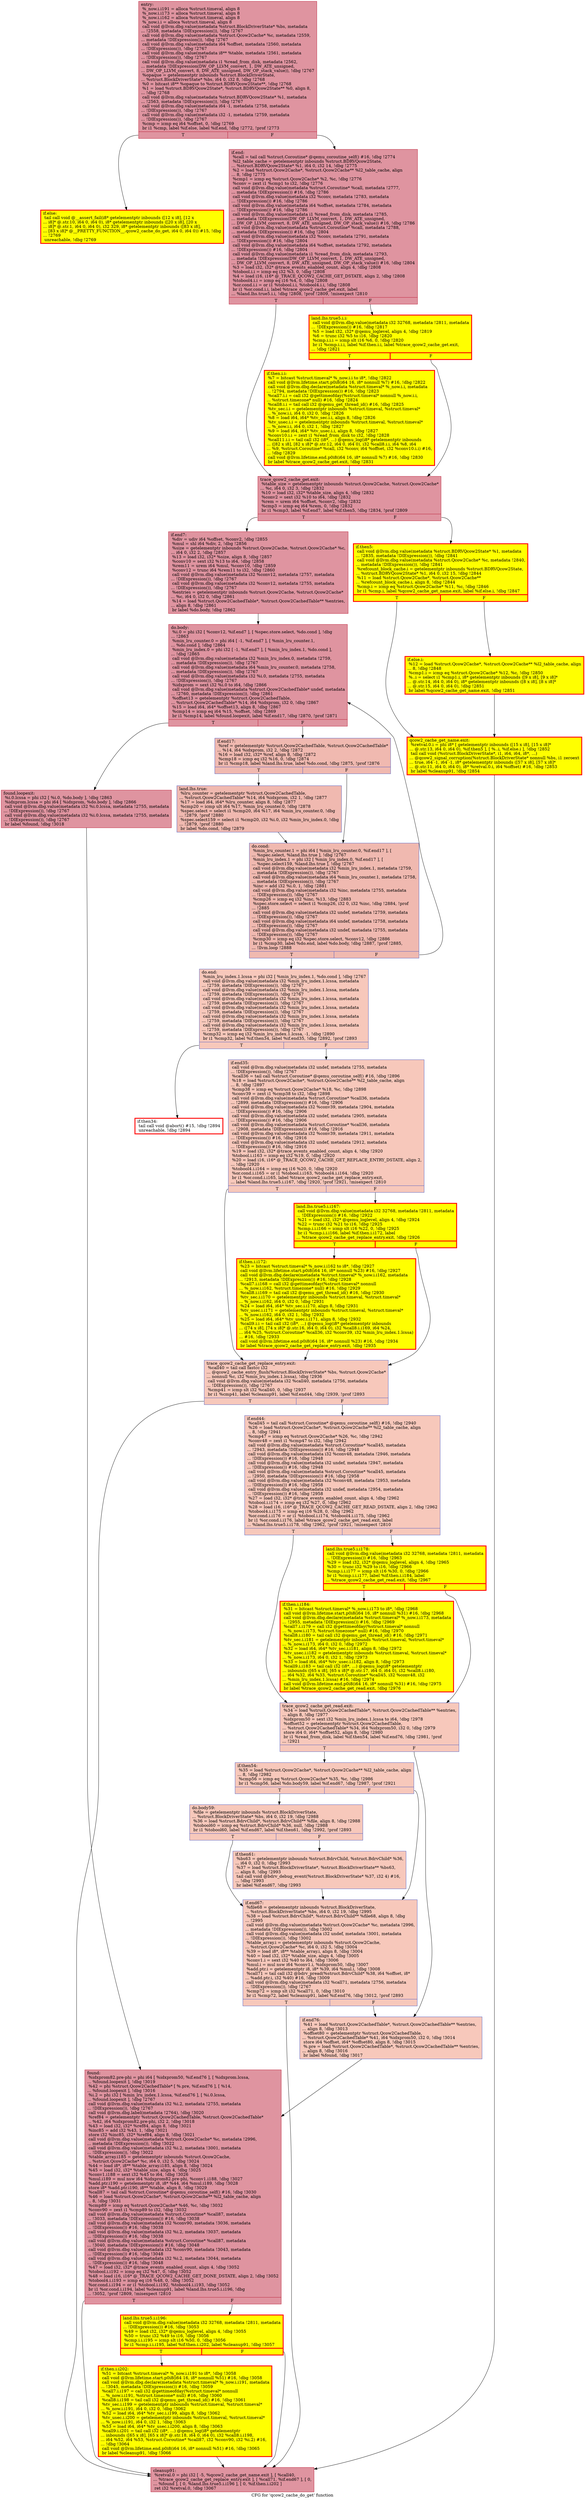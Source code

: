 digraph "CFG for 'qcow2_cache_do_get' function" {
	label="CFG for 'qcow2_cache_do_get' function";

	Node0x560add4b7c40 [shape=record,color="#b70d28ff", style=filled, fillcolor="#b70d2870",label="{entry:\l  %_now.i.i191 = alloca %struct.timeval, align 8\l  %_now.i.i173 = alloca %struct.timeval, align 8\l  %_now.i.i162 = alloca %struct.timeval, align 8\l  %_now.i.i = alloca %struct.timeval, align 8\l  call void @llvm.dbg.value(metadata %struct.BlockDriverState* %bs, metadata\l... !2558, metadata !DIExpression()), !dbg !2767\l  call void @llvm.dbg.value(metadata %struct.Qcow2Cache* %c, metadata !2559,\l... metadata !DIExpression()), !dbg !2767\l  call void @llvm.dbg.value(metadata i64 %offset, metadata !2560, metadata\l... !DIExpression()), !dbg !2767\l  call void @llvm.dbg.value(metadata i8** %table, metadata !2561, metadata\l... !DIExpression()), !dbg !2767\l  call void @llvm.dbg.value(metadata i1 %read_from_disk, metadata !2562,\l... metadata !DIExpression(DW_OP_LLVM_convert, 1, DW_ATE_unsigned,\l... DW_OP_LLVM_convert, 8, DW_ATE_unsigned, DW_OP_stack_value)), !dbg !2767\l  %opaque = getelementptr inbounds %struct.BlockDriverState,\l... %struct.BlockDriverState* %bs, i64 0, i32 8, !dbg !2768\l  %0 = bitcast i8** %opaque to %struct.BDRVQcow2State**, !dbg !2768\l  %1 = load %struct.BDRVQcow2State*, %struct.BDRVQcow2State** %0, align 8,\l... !dbg !2768\l  call void @llvm.dbg.value(metadata %struct.BDRVQcow2State* %1, metadata\l... !2563, metadata !DIExpression()), !dbg !2767\l  call void @llvm.dbg.value(metadata i64 -1, metadata !2758, metadata\l... !DIExpression()), !dbg !2767\l  call void @llvm.dbg.value(metadata i32 -1, metadata !2759, metadata\l... !DIExpression()), !dbg !2767\l  %cmp = icmp eq i64 %offset, 0, !dbg !2769\l  br i1 %cmp, label %if.else, label %if.end, !dbg !2772, !prof !2773\l|{<s0>T|<s1>F}}"];
	Node0x560add4b7c40:s0 -> Node0x560add47fac0;
	Node0x560add4b7c40:s1 -> Node0x560add47fa50;
	Node0x560add47fac0 [shape=record,penwidth=3.0, style="filled", color="red", fillcolor="yellow",label="{if.else:                                          \l  tail call void @__assert_fail(i8* getelementptr inbounds ([12 x i8], [12 x\l... i8]* @.str.10, i64 0, i64 0), i8* getelementptr inbounds ([20 x i8], [20 x\l... i8]* @.str.1, i64 0, i64 0), i32 329, i8* getelementptr inbounds ([83 x i8],\l... [83 x i8]* @__PRETTY_FUNCTION__.qcow2_cache_do_get, i64 0, i64 0)) #15, !dbg\l... !2769\l  unreachable, !dbg !2769\l}"];
	Node0x560add47fa50 [shape=record,color="#b70d28ff", style=filled, fillcolor="#b70d2870",label="{if.end:                                           \l  %call = tail call %struct.Coroutine* @qemu_coroutine_self() #16, !dbg !2774\l  %l2_table_cache = getelementptr inbounds %struct.BDRVQcow2State,\l... %struct.BDRVQcow2State* %1, i64 0, i32 14, !dbg !2775\l  %2 = load %struct.Qcow2Cache*, %struct.Qcow2Cache** %l2_table_cache, align\l... 8, !dbg !2775\l  %cmp1 = icmp eq %struct.Qcow2Cache* %2, %c, !dbg !2776\l  %conv = zext i1 %cmp1 to i32, !dbg !2776\l  call void @llvm.dbg.value(metadata %struct.Coroutine* %call, metadata !2777,\l... metadata !DIExpression()) #16, !dbg !2786\l  call void @llvm.dbg.value(metadata i32 %conv, metadata !2783, metadata\l... !DIExpression()) #16, !dbg !2786\l  call void @llvm.dbg.value(metadata i64 %offset, metadata !2784, metadata\l... !DIExpression()) #16, !dbg !2786\l  call void @llvm.dbg.value(metadata i1 %read_from_disk, metadata !2785,\l... metadata !DIExpression(DW_OP_LLVM_convert, 1, DW_ATE_unsigned,\l... DW_OP_LLVM_convert, 8, DW_ATE_unsigned, DW_OP_stack_value)) #16, !dbg !2786\l  call void @llvm.dbg.value(metadata %struct.Coroutine* %call, metadata !2788,\l... metadata !DIExpression()) #16, !dbg !2804\l  call void @llvm.dbg.value(metadata i32 %conv, metadata !2791, metadata\l... !DIExpression()) #16, !dbg !2804\l  call void @llvm.dbg.value(metadata i64 %offset, metadata !2792, metadata\l... !DIExpression()) #16, !dbg !2804\l  call void @llvm.dbg.value(metadata i1 %read_from_disk, metadata !2793,\l... metadata !DIExpression(DW_OP_LLVM_convert, 1, DW_ATE_unsigned,\l... DW_OP_LLVM_convert, 8, DW_ATE_unsigned, DW_OP_stack_value)) #16, !dbg !2804\l  %3 = load i32, i32* @trace_events_enabled_count, align 4, !dbg !2808\l  %tobool.i.i = icmp eq i32 %3, 0, !dbg !2808\l  %4 = load i16, i16* @_TRACE_QCOW2_CACHE_GET_DSTATE, align 2, !dbg !2808\l  %tobool4.i.i = icmp eq i16 %4, 0, !dbg !2808\l  %or.cond.i.i = or i1 %tobool.i.i, %tobool4.i.i, !dbg !2808\l  br i1 %or.cond.i.i, label %trace_qcow2_cache_get.exit, label\l... %land.lhs.true5.i.i, !dbg !2808, !prof !2809, !misexpect !2810\l|{<s0>T|<s1>F}}"];
	Node0x560add47fa50:s0 -> Node0x560add4e6ab0;
	Node0x560add47fa50:s1 -> Node0x560add4ea830;
	Node0x560add4ea830 [shape=record,penwidth=3.0, style="filled", color="red", fillcolor="yellow",label="{land.lhs.true5.i.i:                               \l  call void @llvm.dbg.value(metadata i32 32768, metadata !2811, metadata\l... !DIExpression()) #16, !dbg !2817\l  %5 = load i32, i32* @qemu_loglevel, align 4, !dbg !2819\l  %6 = trunc i32 %5 to i16, !dbg !2820\l  %cmp.i.i.i = icmp slt i16 %6, 0, !dbg !2820\l  br i1 %cmp.i.i.i, label %if.then.i.i, label %trace_qcow2_cache_get.exit,\l... !dbg !2821\l|{<s0>T|<s1>F}}"];
	Node0x560add4ea830:s0 -> Node0x560add4e4f70;
	Node0x560add4ea830:s1 -> Node0x560add4e6ab0;
	Node0x560add4e4f70 [shape=record,penwidth=3.0, style="filled", color="red", fillcolor="yellow",label="{if.then.i.i:                                      \l  %7 = bitcast %struct.timeval* %_now.i.i to i8*, !dbg !2822\l  call void @llvm.lifetime.start.p0i8(i64 16, i8* nonnull %7) #16, !dbg !2822\l  call void @llvm.dbg.declare(metadata %struct.timeval* %_now.i.i, metadata\l... !2794, metadata !DIExpression()) #16, !dbg !2823\l  %call7.i.i = call i32 @gettimeofday(%struct.timeval* nonnull %_now.i.i,\l... %struct.timezone* null) #16, !dbg !2824\l  %call8.i.i = tail call i32 @qemu_get_thread_id() #16, !dbg !2825\l  %tv_sec.i.i = getelementptr inbounds %struct.timeval, %struct.timeval*\l... %_now.i.i, i64 0, i32 0, !dbg !2826\l  %8 = load i64, i64* %tv_sec.i.i, align 8, !dbg !2826\l  %tv_usec.i.i = getelementptr inbounds %struct.timeval, %struct.timeval*\l... %_now.i.i, i64 0, i32 1, !dbg !2827\l  %9 = load i64, i64* %tv_usec.i.i, align 8, !dbg !2827\l  %conv10.i.i = zext i1 %read_from_disk to i32, !dbg !2828\l  %call11.i.i = tail call i32 (i8*, ...) @qemu_log(i8* getelementptr inbounds\l... ([82 x i8], [82 x i8]* @.str.12, i64 0, i64 0), i32 %call8.i.i, i64 %8, i64\l... %9, %struct.Coroutine* %call, i32 %conv, i64 %offset, i32 %conv10.i.i) #16,\l... !dbg !2829\l  call void @llvm.lifetime.end.p0i8(i64 16, i8* nonnull %7) #16, !dbg !2830\l  br label %trace_qcow2_cache_get.exit, !dbg !2831\l}"];
	Node0x560add4e4f70 -> Node0x560add4e6ab0;
	Node0x560add4e6ab0 [shape=record,color="#b70d28ff", style=filled, fillcolor="#b70d2870",label="{trace_qcow2_cache_get.exit:                       \l  %table_size = getelementptr inbounds %struct.Qcow2Cache, %struct.Qcow2Cache*\l... %c, i64 0, i32 3, !dbg !2832\l  %10 = load i32, i32* %table_size, align 4, !dbg !2832\l  %conv2 = sext i32 %10 to i64, !dbg !2832\l  %rem = urem i64 %offset, %conv2, !dbg !2832\l  %cmp3 = icmp eq i64 %rem, 0, !dbg !2832\l  br i1 %cmp3, label %if.end7, label %if.then5, !dbg !2834, !prof !2809\l|{<s0>T|<s1>F}}"];
	Node0x560add4e6ab0:s0 -> Node0x560add4802f0;
	Node0x560add4e6ab0:s1 -> Node0x560add2659c0;
	Node0x560add2659c0 [shape=record,penwidth=3.0, style="filled", color="red", fillcolor="yellow",label="{if.then5:                                         \l  call void @llvm.dbg.value(metadata %struct.BDRVQcow2State* %1, metadata\l... !2835, metadata !DIExpression()), !dbg !2841\l  call void @llvm.dbg.value(metadata %struct.Qcow2Cache* %c, metadata !2840,\l... metadata !DIExpression()), !dbg !2841\l  %refcount_block_cache.i = getelementptr inbounds %struct.BDRVQcow2State,\l... %struct.BDRVQcow2State* %1, i64 0, i32 15, !dbg !2844\l  %11 = load %struct.Qcow2Cache*, %struct.Qcow2Cache**\l... %refcount_block_cache.i, align 8, !dbg !2844\l  %cmp.i = icmp eq %struct.Qcow2Cache* %11, %c, !dbg !2846\l  br i1 %cmp.i, label %qcow2_cache_get_name.exit, label %if.else.i, !dbg !2847\l|{<s0>T|<s1>F}}"];
	Node0x560add2659c0:s0 -> Node0x560add4eb180;
	Node0x560add2659c0:s1 -> Node0x560add4612e0;
	Node0x560add4612e0 [shape=record,penwidth=3.0, style="filled", color="red", fillcolor="yellow",label="{if.else.i:                                        \l  %12 = load %struct.Qcow2Cache*, %struct.Qcow2Cache** %l2_table_cache, align\l... 8, !dbg !2848\l  %cmp1.i = icmp eq %struct.Qcow2Cache* %12, %c, !dbg !2850\l  %..i = select i1 %cmp1.i, i8* getelementptr inbounds ([9 x i8], [9 x i8]*\l... @.str.14, i64 0, i64 0), i8* getelementptr inbounds ([8 x i8], [8 x i8]*\l... @.str.15, i64 0, i64 0), !dbg !2851\l  br label %qcow2_cache_get_name.exit, !dbg !2851\l}"];
	Node0x560add4612e0 -> Node0x560add4eb180;
	Node0x560add4eb180 [shape=record,penwidth=3.0, style="filled", color="red", fillcolor="yellow",label="{qcow2_cache_get_name.exit:                        \l  %retval.0.i = phi i8* [ getelementptr inbounds ([15 x i8], [15 x i8]*\l... @.str.13, i64 0, i64 0), %if.then5 ], [ %..i, %if.else.i ], !dbg !2852\l  tail call void (%struct.BlockDriverState*, i1, i64, i64, i8*, ...)\l... @qcow2_signal_corruption(%struct.BlockDriverState* nonnull %bs, i1 zeroext\l... true, i64 -1, i64 -1, i8* getelementptr inbounds ([57 x i8], [57 x i8]*\l... @.str.11, i64 0, i64 0), i8* %retval.0.i, i64 %offset) #16, !dbg !2853\l  br label %cleanup91, !dbg !2854\l}"];
	Node0x560add4eb180 -> Node0x560adcef7bd0;
	Node0x560add4802f0 [shape=record,color="#b70d28ff", style=filled, fillcolor="#b70d2870",label="{if.end7:                                          \l  %div = udiv i64 %offset, %conv2, !dbg !2855\l  %mul = shl i64 %div, 2, !dbg !2856\l  %size = getelementptr inbounds %struct.Qcow2Cache, %struct.Qcow2Cache* %c,\l... i64 0, i32 2, !dbg !2857\l  %13 = load i32, i32* %size, align 8, !dbg !2857\l  %conv10 = sext i32 %13 to i64, !dbg !2858\l  %rem11 = urem i64 %mul, %conv10, !dbg !2859\l  %conv12 = trunc i64 %rem11 to i32, !dbg !2860\l  call void @llvm.dbg.value(metadata i32 %conv12, metadata !2757, metadata\l... !DIExpression()), !dbg !2767\l  call void @llvm.dbg.value(metadata i32 %conv12, metadata !2755, metadata\l... !DIExpression()), !dbg !2767\l  %entries = getelementptr inbounds %struct.Qcow2Cache, %struct.Qcow2Cache*\l... %c, i64 0, i32 0, !dbg !2861\l  %14 = load %struct.Qcow2CachedTable*, %struct.Qcow2CachedTable** %entries,\l... align 8, !dbg !2861\l  br label %do.body, !dbg !2862\l}"];
	Node0x560add4802f0 -> Node0x560add483760;
	Node0x560add483760 [shape=record,color="#b70d28ff", style=filled, fillcolor="#b70d2870",label="{do.body:                                          \l  %i.0 = phi i32 [ %conv12, %if.end7 ], [ %spec.store.select, %do.cond ], !dbg\l... !2863\l  %min_lru_counter.0 = phi i64 [ -1, %if.end7 ], [ %min_lru_counter.1,\l... %do.cond ], !dbg !2864\l  %min_lru_index.0 = phi i32 [ -1, %if.end7 ], [ %min_lru_index.1, %do.cond ],\l... !dbg !2865\l  call void @llvm.dbg.value(metadata i32 %min_lru_index.0, metadata !2759,\l... metadata !DIExpression()), !dbg !2767\l  call void @llvm.dbg.value(metadata i64 %min_lru_counter.0, metadata !2758,\l... metadata !DIExpression()), !dbg !2767\l  call void @llvm.dbg.value(metadata i32 %i.0, metadata !2755, metadata\l... !DIExpression()), !dbg !2767\l  %idxprom = sext i32 %i.0 to i64, !dbg !2866\l  call void @llvm.dbg.value(metadata %struct.Qcow2CachedTable* undef, metadata\l... !2760, metadata !DIExpression()), !dbg !2861\l  %offset13 = getelementptr %struct.Qcow2CachedTable,\l... %struct.Qcow2CachedTable* %14, i64 %idxprom, i32 0, !dbg !2867\l  %15 = load i64, i64* %offset13, align 8, !dbg !2867\l  %cmp14 = icmp eq i64 %15, %offset, !dbg !2869\l  br i1 %cmp14, label %found.loopexit, label %if.end17, !dbg !2870, !prof !2871\l|{<s0>T|<s1>F}}"];
	Node0x560add483760:s0 -> Node0x560add612fc0;
	Node0x560add483760:s1 -> Node0x560add4cb150;
	Node0x560add4cb150 [shape=record,color="#3d50c3ff", style=filled, fillcolor="#de614d70",label="{if.end17:                                         \l  %ref = getelementptr %struct.Qcow2CachedTable, %struct.Qcow2CachedTable*\l... %14, i64 %idxprom, i32 2, !dbg !2872\l  %16 = load i32, i32* %ref, align 8, !dbg !2872\l  %cmp18 = icmp eq i32 %16, 0, !dbg !2874\l  br i1 %cmp18, label %land.lhs.true, label %do.cond, !dbg !2875, !prof !2876\l|{<s0>T|<s1>F}}"];
	Node0x560add4cb150:s0 -> Node0x560add4cc1e0;
	Node0x560add4cb150:s1 -> Node0x560add4836f0;
	Node0x560add4cc1e0 [shape=record,color="#3d50c3ff", style=filled, fillcolor="#de614d70",label="{land.lhs.true:                                    \l  %lru_counter = getelementptr %struct.Qcow2CachedTable,\l... %struct.Qcow2CachedTable* %14, i64 %idxprom, i32 1, !dbg !2877\l  %17 = load i64, i64* %lru_counter, align 8, !dbg !2877\l  %cmp20 = icmp ult i64 %17, %min_lru_counter.0, !dbg !2878\l  %spec.select = select i1 %cmp20, i64 %17, i64 %min_lru_counter.0, !dbg\l... !2879, !prof !2880\l  %spec.select159 = select i1 %cmp20, i32 %i.0, i32 %min_lru_index.0, !dbg\l... !2879, !prof !2880\l  br label %do.cond, !dbg !2879\l}"];
	Node0x560add4cc1e0 -> Node0x560add4836f0;
	Node0x560add4836f0 [shape=record,color="#3d50c3ff", style=filled, fillcolor="#de614d70",label="{do.cond:                                          \l  %min_lru_counter.1 = phi i64 [ %min_lru_counter.0, %if.end17 ], [\l... %spec.select, %land.lhs.true ], !dbg !2767\l  %min_lru_index.1 = phi i32 [ %min_lru_index.0, %if.end17 ], [\l... %spec.select159, %land.lhs.true ], !dbg !2767\l  call void @llvm.dbg.value(metadata i32 %min_lru_index.1, metadata !2759,\l... metadata !DIExpression()), !dbg !2767\l  call void @llvm.dbg.value(metadata i64 %min_lru_counter.1, metadata !2758,\l... metadata !DIExpression()), !dbg !2767\l  %inc = add i32 %i.0, 1, !dbg !2881\l  call void @llvm.dbg.value(metadata i32 %inc, metadata !2755, metadata\l... !DIExpression()), !dbg !2767\l  %cmp26 = icmp eq i32 %inc, %13, !dbg !2883\l  %spec.store.select = select i1 %cmp26, i32 0, i32 %inc, !dbg !2884, !prof\l... !2885\l  call void @llvm.dbg.value(metadata i32 undef, metadata !2759, metadata\l... !DIExpression()), !dbg !2767\l  call void @llvm.dbg.value(metadata i64 undef, metadata !2758, metadata\l... !DIExpression()), !dbg !2767\l  call void @llvm.dbg.value(metadata i32 undef, metadata !2755, metadata\l... !DIExpression()), !dbg !2767\l  %cmp30 = icmp eq i32 %spec.store.select, %conv12, !dbg !2886\l  br i1 %cmp30, label %do.end, label %do.body, !dbg !2887, !prof !2885,\l... !llvm.loop !2888\l|{<s0>T|<s1>F}}"];
	Node0x560add4836f0:s0 -> Node0x560add481e60;
	Node0x560add4836f0:s1 -> Node0x560add483760;
	Node0x560add481e60 [shape=record,color="#3d50c3ff", style=filled, fillcolor="#ed836670",label="{do.end:                                           \l  %min_lru_index.1.lcssa = phi i32 [ %min_lru_index.1, %do.cond ], !dbg !2767\l  call void @llvm.dbg.value(metadata i32 %min_lru_index.1.lcssa, metadata\l... !2759, metadata !DIExpression()), !dbg !2767\l  call void @llvm.dbg.value(metadata i32 %min_lru_index.1.lcssa, metadata\l... !2759, metadata !DIExpression()), !dbg !2767\l  call void @llvm.dbg.value(metadata i32 %min_lru_index.1.lcssa, metadata\l... !2759, metadata !DIExpression()), !dbg !2767\l  call void @llvm.dbg.value(metadata i32 %min_lru_index.1.lcssa, metadata\l... !2759, metadata !DIExpression()), !dbg !2767\l  call void @llvm.dbg.value(metadata i32 %min_lru_index.1.lcssa, metadata\l... !2759, metadata !DIExpression()), !dbg !2767\l  call void @llvm.dbg.value(metadata i32 %min_lru_index.1.lcssa, metadata\l... !2759, metadata !DIExpression()), !dbg !2767\l  %cmp32 = icmp eq i32 %min_lru_index.1.lcssa, -1, !dbg !2890\l  br i1 %cmp32, label %if.then34, label %if.end35, !dbg !2892, !prof !2893\l|{<s0>T|<s1>F}}"];
	Node0x560add481e60:s0 -> Node0x560add4ce960;
	Node0x560add481e60:s1 -> Node0x560add4ce9b0;
	Node0x560add4ce960 [shape=record,penwidth=3.0, color="red",label="{if.then34:                                        \l  tail call void @abort() #15, !dbg !2894\l  unreachable, !dbg !2894\l}"];
	Node0x560add4ce9b0 [shape=record,color="#3d50c3ff", style=filled, fillcolor="#ed836670",label="{if.end35:                                         \l  call void @llvm.dbg.value(metadata i32 undef, metadata !2755, metadata\l... !DIExpression()), !dbg !2767\l  %call36 = tail call %struct.Coroutine* @qemu_coroutine_self() #16, !dbg !2896\l  %18 = load %struct.Qcow2Cache*, %struct.Qcow2Cache** %l2_table_cache, align\l... 8, !dbg !2897\l  %cmp38 = icmp eq %struct.Qcow2Cache* %18, %c, !dbg !2898\l  %conv39 = zext i1 %cmp38 to i32, !dbg !2898\l  call void @llvm.dbg.value(metadata %struct.Coroutine* %call36, metadata\l... !2899, metadata !DIExpression()) #16, !dbg !2906\l  call void @llvm.dbg.value(metadata i32 %conv39, metadata !2904, metadata\l... !DIExpression()) #16, !dbg !2906\l  call void @llvm.dbg.value(metadata i32 undef, metadata !2905, metadata\l... !DIExpression()) #16, !dbg !2906\l  call void @llvm.dbg.value(metadata %struct.Coroutine* %call36, metadata\l... !2908, metadata !DIExpression()) #16, !dbg !2916\l  call void @llvm.dbg.value(metadata i32 %conv39, metadata !2911, metadata\l... !DIExpression()) #16, !dbg !2916\l  call void @llvm.dbg.value(metadata i32 undef, metadata !2912, metadata\l... !DIExpression()) #16, !dbg !2916\l  %19 = load i32, i32* @trace_events_enabled_count, align 4, !dbg !2920\l  %tobool.i.i163 = icmp eq i32 %19, 0, !dbg !2920\l  %20 = load i16, i16* @_TRACE_QCOW2_CACHE_GET_REPLACE_ENTRY_DSTATE, align 2,\l... !dbg !2920\l  %tobool4.i.i164 = icmp eq i16 %20, 0, !dbg !2920\l  %or.cond.i.i165 = or i1 %tobool.i.i163, %tobool4.i.i164, !dbg !2920\l  br i1 %or.cond.i.i165, label %trace_qcow2_cache_get_replace_entry.exit,\l... label %land.lhs.true5.i.i167, !dbg !2920, !prof !2921, !misexpect !2810\l|{<s0>T|<s1>F}}"];
	Node0x560add4ce9b0:s0 -> Node0x560add266510;
	Node0x560add4ce9b0:s1 -> Node0x560add4dde50;
	Node0x560add4dde50 [shape=record,penwidth=3.0, style="filled", color="red", fillcolor="yellow",label="{land.lhs.true5.i.i167:                            \l  call void @llvm.dbg.value(metadata i32 32768, metadata !2811, metadata\l... !DIExpression()) #16, !dbg !2922\l  %21 = load i32, i32* @qemu_loglevel, align 4, !dbg !2924\l  %22 = trunc i32 %21 to i16, !dbg !2925\l  %cmp.i.i.i166 = icmp slt i16 %22, 0, !dbg !2925\l  br i1 %cmp.i.i.i166, label %if.then.i.i172, label\l... %trace_qcow2_cache_get_replace_entry.exit, !dbg !2926\l|{<s0>T|<s1>F}}"];
	Node0x560add4dde50:s0 -> Node0x560add266b50;
	Node0x560add4dde50:s1 -> Node0x560add266510;
	Node0x560add266b50 [shape=record,penwidth=3.0, style="filled", color="red", fillcolor="yellow",label="{if.then.i.i172:                                   \l  %23 = bitcast %struct.timeval* %_now.i.i162 to i8*, !dbg !2927\l  call void @llvm.lifetime.start.p0i8(i64 16, i8* nonnull %23) #16, !dbg !2927\l  call void @llvm.dbg.declare(metadata %struct.timeval* %_now.i.i162, metadata\l... !2913, metadata !DIExpression()) #16, !dbg !2928\l  %call7.i.i168 = call i32 @gettimeofday(%struct.timeval* nonnull\l... %_now.i.i162, %struct.timezone* null) #16, !dbg !2929\l  %call8.i.i169 = tail call i32 @qemu_get_thread_id() #16, !dbg !2930\l  %tv_sec.i.i170 = getelementptr inbounds %struct.timeval, %struct.timeval*\l... %_now.i.i162, i64 0, i32 0, !dbg !2931\l  %24 = load i64, i64* %tv_sec.i.i170, align 8, !dbg !2931\l  %tv_usec.i.i171 = getelementptr inbounds %struct.timeval, %struct.timeval*\l... %_now.i.i162, i64 0, i32 1, !dbg !2932\l  %25 = load i64, i64* %tv_usec.i.i171, align 8, !dbg !2932\l  %call9.i.i = tail call i32 (i8*, ...) @qemu_log(i8* getelementptr inbounds\l... ([74 x i8], [74 x i8]* @.str.16, i64 0, i64 0), i32 %call8.i.i169, i64 %24,\l... i64 %25, %struct.Coroutine* %call36, i32 %conv39, i32 %min_lru_index.1.lcssa)\l... #16, !dbg !2933\l  call void @llvm.lifetime.end.p0i8(i64 16, i8* nonnull %23) #16, !dbg !2934\l  br label %trace_qcow2_cache_get_replace_entry.exit, !dbg !2935\l}"];
	Node0x560add266b50 -> Node0x560add266510;
	Node0x560add266510 [shape=record,color="#3d50c3ff", style=filled, fillcolor="#ed836670",label="{trace_qcow2_cache_get_replace_entry.exit:         \l  %call40 = tail call fastcc i32\l... @qcow2_cache_entry_flush(%struct.BlockDriverState* %bs, %struct.Qcow2Cache*\l... nonnull %c, i32 %min_lru_index.1.lcssa), !dbg !2936\l  call void @llvm.dbg.value(metadata i32 %call40, metadata !2756, metadata\l... !DIExpression()), !dbg !2767\l  %cmp41 = icmp slt i32 %call40, 0, !dbg !2937\l  br i1 %cmp41, label %cleanup91, label %if.end44, !dbg !2939, !prof !2893\l|{<s0>T|<s1>F}}"];
	Node0x560add266510:s0 -> Node0x560adcef7bd0;
	Node0x560add266510:s1 -> Node0x560add4cfe40;
	Node0x560add4cfe40 [shape=record,color="#3d50c3ff", style=filled, fillcolor="#ed836670",label="{if.end44:                                         \l  %call45 = tail call %struct.Coroutine* @qemu_coroutine_self() #16, !dbg !2940\l  %26 = load %struct.Qcow2Cache*, %struct.Qcow2Cache** %l2_table_cache, align\l... 8, !dbg !2941\l  %cmp47 = icmp eq %struct.Qcow2Cache* %26, %c, !dbg !2942\l  %conv48 = zext i1 %cmp47 to i32, !dbg !2942\l  call void @llvm.dbg.value(metadata %struct.Coroutine* %call45, metadata\l... !2943, metadata !DIExpression()) #16, !dbg !2948\l  call void @llvm.dbg.value(metadata i32 %conv48, metadata !2946, metadata\l... !DIExpression()) #16, !dbg !2948\l  call void @llvm.dbg.value(metadata i32 undef, metadata !2947, metadata\l... !DIExpression()) #16, !dbg !2948\l  call void @llvm.dbg.value(metadata %struct.Coroutine* %call45, metadata\l... !2950, metadata !DIExpression()) #16, !dbg !2958\l  call void @llvm.dbg.value(metadata i32 %conv48, metadata !2953, metadata\l... !DIExpression()) #16, !dbg !2958\l  call void @llvm.dbg.value(metadata i32 undef, metadata !2954, metadata\l... !DIExpression()) #16, !dbg !2958\l  %27 = load i32, i32* @trace_events_enabled_count, align 4, !dbg !2962\l  %tobool.i.i174 = icmp eq i32 %27, 0, !dbg !2962\l  %28 = load i16, i16* @_TRACE_QCOW2_CACHE_GET_READ_DSTATE, align 2, !dbg !2962\l  %tobool4.i.i175 = icmp eq i16 %28, 0, !dbg !2962\l  %or.cond.i.i176 = or i1 %tobool.i.i174, %tobool4.i.i175, !dbg !2962\l  br i1 %or.cond.i.i176, label %trace_qcow2_cache_get_read.exit, label\l... %land.lhs.true5.i.i178, !dbg !2962, !prof !2921, !misexpect !2810\l|{<s0>T|<s1>F}}"];
	Node0x560add4cfe40:s0 -> Node0x560add4bb640;
	Node0x560add4cfe40:s1 -> Node0x560add4dabc0;
	Node0x560add4dabc0 [shape=record,penwidth=3.0, style="filled", color="red", fillcolor="yellow",label="{land.lhs.true5.i.i178:                            \l  call void @llvm.dbg.value(metadata i32 32768, metadata !2811, metadata\l... !DIExpression()) #16, !dbg !2963\l  %29 = load i32, i32* @qemu_loglevel, align 4, !dbg !2965\l  %30 = trunc i32 %29 to i16, !dbg !2966\l  %cmp.i.i.i177 = icmp slt i16 %30, 0, !dbg !2966\l  br i1 %cmp.i.i.i177, label %if.then.i.i184, label\l... %trace_qcow2_cache_get_read.exit, !dbg !2967\l|{<s0>T|<s1>F}}"];
	Node0x560add4dabc0:s0 -> Node0x560add4e9640;
	Node0x560add4dabc0:s1 -> Node0x560add4bb640;
	Node0x560add4e9640 [shape=record,penwidth=3.0, style="filled", color="red", fillcolor="yellow",label="{if.then.i.i184:                                   \l  %31 = bitcast %struct.timeval* %_now.i.i173 to i8*, !dbg !2968\l  call void @llvm.lifetime.start.p0i8(i64 16, i8* nonnull %31) #16, !dbg !2968\l  call void @llvm.dbg.declare(metadata %struct.timeval* %_now.i.i173, metadata\l... !2955, metadata !DIExpression()) #16, !dbg !2969\l  %call7.i.i179 = call i32 @gettimeofday(%struct.timeval* nonnull\l... %_now.i.i173, %struct.timezone* null) #16, !dbg !2970\l  %call8.i.i180 = tail call i32 @qemu_get_thread_id() #16, !dbg !2971\l  %tv_sec.i.i181 = getelementptr inbounds %struct.timeval, %struct.timeval*\l... %_now.i.i173, i64 0, i32 0, !dbg !2972\l  %32 = load i64, i64* %tv_sec.i.i181, align 8, !dbg !2972\l  %tv_usec.i.i182 = getelementptr inbounds %struct.timeval, %struct.timeval*\l... %_now.i.i173, i64 0, i32 1, !dbg !2973\l  %33 = load i64, i64* %tv_usec.i.i182, align 8, !dbg !2973\l  %call9.i.i183 = tail call i32 (i8*, ...) @qemu_log(i8* getelementptr\l... inbounds ([65 x i8], [65 x i8]* @.str.17, i64 0, i64 0), i32 %call8.i.i180,\l... i64 %32, i64 %33, %struct.Coroutine* %call45, i32 %conv48, i32\l... %min_lru_index.1.lcssa) #16, !dbg !2974\l  call void @llvm.lifetime.end.p0i8(i64 16, i8* nonnull %31) #16, !dbg !2975\l  br label %trace_qcow2_cache_get_read.exit, !dbg !2976\l}"];
	Node0x560add4e9640 -> Node0x560add4bb640;
	Node0x560add4bb640 [shape=record,color="#3d50c3ff", style=filled, fillcolor="#ed836670",label="{trace_qcow2_cache_get_read.exit:                  \l  %34 = load %struct.Qcow2CachedTable*, %struct.Qcow2CachedTable** %entries,\l... align 8, !dbg !2977\l  %idxprom50 = sext i32 %min_lru_index.1.lcssa to i64, !dbg !2978\l  %offset52 = getelementptr %struct.Qcow2CachedTable,\l... %struct.Qcow2CachedTable* %34, i64 %idxprom50, i32 0, !dbg !2979\l  store i64 0, i64* %offset52, align 8, !dbg !2980\l  br i1 %read_from_disk, label %if.then54, label %if.end76, !dbg !2981, !prof\l... !2921\l|{<s0>T|<s1>F}}"];
	Node0x560add4bb640:s0 -> Node0x560add2665f0;
	Node0x560add4bb640:s1 -> Node0x560add4d1360;
	Node0x560add2665f0 [shape=record,color="#3d50c3ff", style=filled, fillcolor="#ed836670",label="{if.then54:                                        \l  %35 = load %struct.Qcow2Cache*, %struct.Qcow2Cache** %l2_table_cache, align\l... 8, !dbg !2982\l  %cmp56 = icmp eq %struct.Qcow2Cache* %35, %c, !dbg !2986\l  br i1 %cmp56, label %do.body59, label %if.end67, !dbg !2987, !prof !2921\l|{<s0>T|<s1>F}}"];
	Node0x560add2665f0:s0 -> Node0x560add4cacf0;
	Node0x560add2665f0:s1 -> Node0x560add4d1670;
	Node0x560add4cacf0 [shape=record,color="#3d50c3ff", style=filled, fillcolor="#ed836670",label="{do.body59:                                        \l  %file = getelementptr inbounds %struct.BlockDriverState,\l... %struct.BlockDriverState* %bs, i64 0, i32 19, !dbg !2988\l  %36 = load %struct.BdrvChild*, %struct.BdrvChild** %file, align 8, !dbg !2988\l  %tobool60 = icmp eq %struct.BdrvChild* %36, null, !dbg !2988\l  br i1 %tobool60, label %if.end67, label %if.then61, !dbg !2992, !prof !2893\l|{<s0>T|<s1>F}}"];
	Node0x560add4cacf0:s0 -> Node0x560add4d1670;
	Node0x560add4cacf0:s1 -> Node0x560add4cae40;
	Node0x560add4cae40 [shape=record,color="#3d50c3ff", style=filled, fillcolor="#ed836670",label="{if.then61:                                        \l  %bs63 = getelementptr inbounds %struct.BdrvChild, %struct.BdrvChild* %36,\l... i64 0, i32 0, !dbg !2993\l  %37 = load %struct.BlockDriverState*, %struct.BlockDriverState** %bs63,\l... align 8, !dbg !2993\l  tail call void @bdrv_debug_event(%struct.BlockDriverState* %37, i32 4) #16,\l... !dbg !2993\l  br label %if.end67, !dbg !2993\l}"];
	Node0x560add4cae40 -> Node0x560add4d1670;
	Node0x560add4d1670 [shape=record,color="#3d50c3ff", style=filled, fillcolor="#ed836670",label="{if.end67:                                         \l  %file68 = getelementptr inbounds %struct.BlockDriverState,\l... %struct.BlockDriverState* %bs, i64 0, i32 19, !dbg !2995\l  %38 = load %struct.BdrvChild*, %struct.BdrvChild** %file68, align 8, !dbg\l... !2995\l  call void @llvm.dbg.value(metadata %struct.Qcow2Cache* %c, metadata !2996,\l... metadata !DIExpression()), !dbg !3002\l  call void @llvm.dbg.value(metadata i32 undef, metadata !3001, metadata\l... !DIExpression()), !dbg !3002\l  %table_array.i = getelementptr inbounds %struct.Qcow2Cache,\l... %struct.Qcow2Cache* %c, i64 0, i32 5, !dbg !3004\l  %39 = load i8*, i8** %table_array.i, align 8, !dbg !3004\l  %40 = load i32, i32* %table_size, align 4, !dbg !3005\l  %conv1.i = sext i32 %40 to i64, !dbg !3006\l  %mul.i = mul nsw i64 %conv1.i, %idxprom50, !dbg !3007\l  %add.ptr.i = getelementptr i8, i8* %39, i64 %mul.i, !dbg !3008\l  %call71 = tail call i32 @bdrv_pread(%struct.BdrvChild* %38, i64 %offset, i8*\l... %add.ptr.i, i32 %40) #16, !dbg !3009\l  call void @llvm.dbg.value(metadata i32 %call71, metadata !2756, metadata\l... !DIExpression()), !dbg !2767\l  %cmp72 = icmp slt i32 %call71, 0, !dbg !3010\l  br i1 %cmp72, label %cleanup91, label %if.end76, !dbg !3012, !prof !2893\l|{<s0>T|<s1>F}}"];
	Node0x560add4d1670:s0 -> Node0x560adcef7bd0;
	Node0x560add4d1670:s1 -> Node0x560add4d1360;
	Node0x560add4d1360 [shape=record,color="#3d50c3ff", style=filled, fillcolor="#ed836670",label="{if.end76:                                         \l  %41 = load %struct.Qcow2CachedTable*, %struct.Qcow2CachedTable** %entries,\l... align 8, !dbg !3013\l  %offset80 = getelementptr %struct.Qcow2CachedTable,\l... %struct.Qcow2CachedTable* %41, i64 %idxprom50, i32 0, !dbg !3014\l  store i64 %offset, i64* %offset80, align 8, !dbg !3015\l  %.pre = load %struct.Qcow2CachedTable*, %struct.Qcow2CachedTable** %entries,\l... align 8, !dbg !3016\l  br label %found, !dbg !3017\l}"];
	Node0x560add4d1360 -> Node0x560add4cbf90;
	Node0x560add612fc0 [shape=record,color="#b70d28ff", style=filled, fillcolor="#b70d2870",label="{found.loopexit:                                   \l  %i.0.lcssa = phi i32 [ %i.0, %do.body ], !dbg !2863\l  %idxprom.lcssa = phi i64 [ %idxprom, %do.body ], !dbg !2866\l  call void @llvm.dbg.value(metadata i32 %i.0.lcssa, metadata !2755, metadata\l... !DIExpression()), !dbg !2767\l  call void @llvm.dbg.value(metadata i32 %i.0.lcssa, metadata !2755, metadata\l... !DIExpression()), !dbg !2767\l  br label %found, !dbg !3018\l}"];
	Node0x560add612fc0 -> Node0x560add4cbf90;
	Node0x560add4cbf90 [shape=record,color="#b70d28ff", style=filled, fillcolor="#b70d2870",label="{found:                                            \l  %idxprom82.pre-phi = phi i64 [ %idxprom50, %if.end76 ], [ %idxprom.lcssa,\l... %found.loopexit ], !dbg !3019\l  %42 = phi %struct.Qcow2CachedTable* [ %.pre, %if.end76 ], [ %14,\l... %found.loopexit ], !dbg !3016\l  %i.2 = phi i32 [ %min_lru_index.1.lcssa, %if.end76 ], [ %i.0.lcssa,\l... %found.loopexit ], !dbg !2767\l  call void @llvm.dbg.value(metadata i32 %i.2, metadata !2755, metadata\l... !DIExpression()), !dbg !2767\l  call void @llvm.dbg.label(metadata !2764), !dbg !3020\l  %ref84 = getelementptr %struct.Qcow2CachedTable, %struct.Qcow2CachedTable*\l... %42, i64 %idxprom82.pre-phi, i32 2, !dbg !3018\l  %43 = load i32, i32* %ref84, align 8, !dbg !3021\l  %inc85 = add i32 %43, 1, !dbg !3021\l  store i32 %inc85, i32* %ref84, align 8, !dbg !3021\l  call void @llvm.dbg.value(metadata %struct.Qcow2Cache* %c, metadata !2996,\l... metadata !DIExpression()), !dbg !3022\l  call void @llvm.dbg.value(metadata i32 %i.2, metadata !3001, metadata\l... !DIExpression()), !dbg !3022\l  %table_array.i185 = getelementptr inbounds %struct.Qcow2Cache,\l... %struct.Qcow2Cache* %c, i64 0, i32 5, !dbg !3024\l  %44 = load i8*, i8** %table_array.i185, align 8, !dbg !3024\l  %45 = load i32, i32* %table_size, align 4, !dbg !3025\l  %conv1.i188 = sext i32 %45 to i64, !dbg !3026\l  %mul.i189 = mul nsw i64 %idxprom82.pre-phi, %conv1.i188, !dbg !3027\l  %add.ptr.i190 = getelementptr i8, i8* %44, i64 %mul.i189, !dbg !3028\l  store i8* %add.ptr.i190, i8** %table, align 8, !dbg !3029\l  %call87 = tail call %struct.Coroutine* @qemu_coroutine_self() #16, !dbg !3030\l  %46 = load %struct.Qcow2Cache*, %struct.Qcow2Cache** %l2_table_cache, align\l... 8, !dbg !3031\l  %cmp89 = icmp eq %struct.Qcow2Cache* %46, %c, !dbg !3032\l  %conv90 = zext i1 %cmp89 to i32, !dbg !3032\l  call void @llvm.dbg.value(metadata %struct.Coroutine* %call87, metadata\l... !3033, metadata !DIExpression()) #16, !dbg !3038\l  call void @llvm.dbg.value(metadata i32 %conv90, metadata !3036, metadata\l... !DIExpression()) #16, !dbg !3038\l  call void @llvm.dbg.value(metadata i32 %i.2, metadata !3037, metadata\l... !DIExpression()) #16, !dbg !3038\l  call void @llvm.dbg.value(metadata %struct.Coroutine* %call87, metadata\l... !3040, metadata !DIExpression()) #16, !dbg !3048\l  call void @llvm.dbg.value(metadata i32 %conv90, metadata !3043, metadata\l... !DIExpression()) #16, !dbg !3048\l  call void @llvm.dbg.value(metadata i32 %i.2, metadata !3044, metadata\l... !DIExpression()) #16, !dbg !3048\l  %47 = load i32, i32* @trace_events_enabled_count, align 4, !dbg !3052\l  %tobool.i.i192 = icmp eq i32 %47, 0, !dbg !3052\l  %48 = load i16, i16* @_TRACE_QCOW2_CACHE_GET_DONE_DSTATE, align 2, !dbg !3052\l  %tobool4.i.i193 = icmp eq i16 %48, 0, !dbg !3052\l  %or.cond.i.i194 = or i1 %tobool.i.i192, %tobool4.i.i193, !dbg !3052\l  br i1 %or.cond.i.i194, label %cleanup91, label %land.lhs.true5.i.i196, !dbg\l... !3052, !prof !2809, !misexpect !2810\l|{<s0>T|<s1>F}}"];
	Node0x560add4cbf90:s0 -> Node0x560adcef7bd0;
	Node0x560add4cbf90:s1 -> Node0x560add4e0890;
	Node0x560add4e0890 [shape=record,penwidth=3.0, style="filled", color="red", fillcolor="yellow",label="{land.lhs.true5.i.i196:                            \l  call void @llvm.dbg.value(metadata i32 32768, metadata !2811, metadata\l... !DIExpression()) #16, !dbg !3053\l  %49 = load i32, i32* @qemu_loglevel, align 4, !dbg !3055\l  %50 = trunc i32 %49 to i16, !dbg !3056\l  %cmp.i.i.i195 = icmp slt i16 %50, 0, !dbg !3056\l  br i1 %cmp.i.i.i195, label %if.then.i.i202, label %cleanup91, !dbg !3057\l|{<s0>T|<s1>F}}"];
	Node0x560add4e0890:s0 -> Node0x560add3ebd40;
	Node0x560add4e0890:s1 -> Node0x560adcef7bd0;
	Node0x560add3ebd40 [shape=record,penwidth=3.0, style="filled", color="red", fillcolor="yellow",label="{if.then.i.i202:                                   \l  %51 = bitcast %struct.timeval* %_now.i.i191 to i8*, !dbg !3058\l  call void @llvm.lifetime.start.p0i8(i64 16, i8* nonnull %51) #16, !dbg !3058\l  call void @llvm.dbg.declare(metadata %struct.timeval* %_now.i.i191, metadata\l... !3045, metadata !DIExpression()) #16, !dbg !3059\l  %call7.i.i197 = call i32 @gettimeofday(%struct.timeval* nonnull\l... %_now.i.i191, %struct.timezone* null) #16, !dbg !3060\l  %call8.i.i198 = tail call i32 @qemu_get_thread_id() #16, !dbg !3061\l  %tv_sec.i.i199 = getelementptr inbounds %struct.timeval, %struct.timeval*\l... %_now.i.i191, i64 0, i32 0, !dbg !3062\l  %52 = load i64, i64* %tv_sec.i.i199, align 8, !dbg !3062\l  %tv_usec.i.i200 = getelementptr inbounds %struct.timeval, %struct.timeval*\l... %_now.i.i191, i64 0, i32 1, !dbg !3063\l  %53 = load i64, i64* %tv_usec.i.i200, align 8, !dbg !3063\l  %call9.i.i201 = tail call i32 (i8*, ...) @qemu_log(i8* getelementptr\l... inbounds ([65 x i8], [65 x i8]* @.str.18, i64 0, i64 0), i32 %call8.i.i198,\l... i64 %52, i64 %53, %struct.Coroutine* %call87, i32 %conv90, i32 %i.2) #16,\l... !dbg !3064\l  call void @llvm.lifetime.end.p0i8(i64 16, i8* nonnull %51) #16, !dbg !3065\l  br label %cleanup91, !dbg !3066\l}"];
	Node0x560add3ebd40 -> Node0x560adcef7bd0;
	Node0x560adcef7bd0 [shape=record,color="#b70d28ff", style=filled, fillcolor="#b70d2870",label="{cleanup91:                                        \l  %retval.0 = phi i32 [ -5, %qcow2_cache_get_name.exit ], [ %call40,\l... %trace_qcow2_cache_get_replace_entry.exit ], [ %call71, %if.end67 ], [ 0,\l... %found ], [ 0, %land.lhs.true5.i.i196 ], [ 0, %if.then.i.i202 ]\l  ret i32 %retval.0, !dbg !3067\l}"];
}
